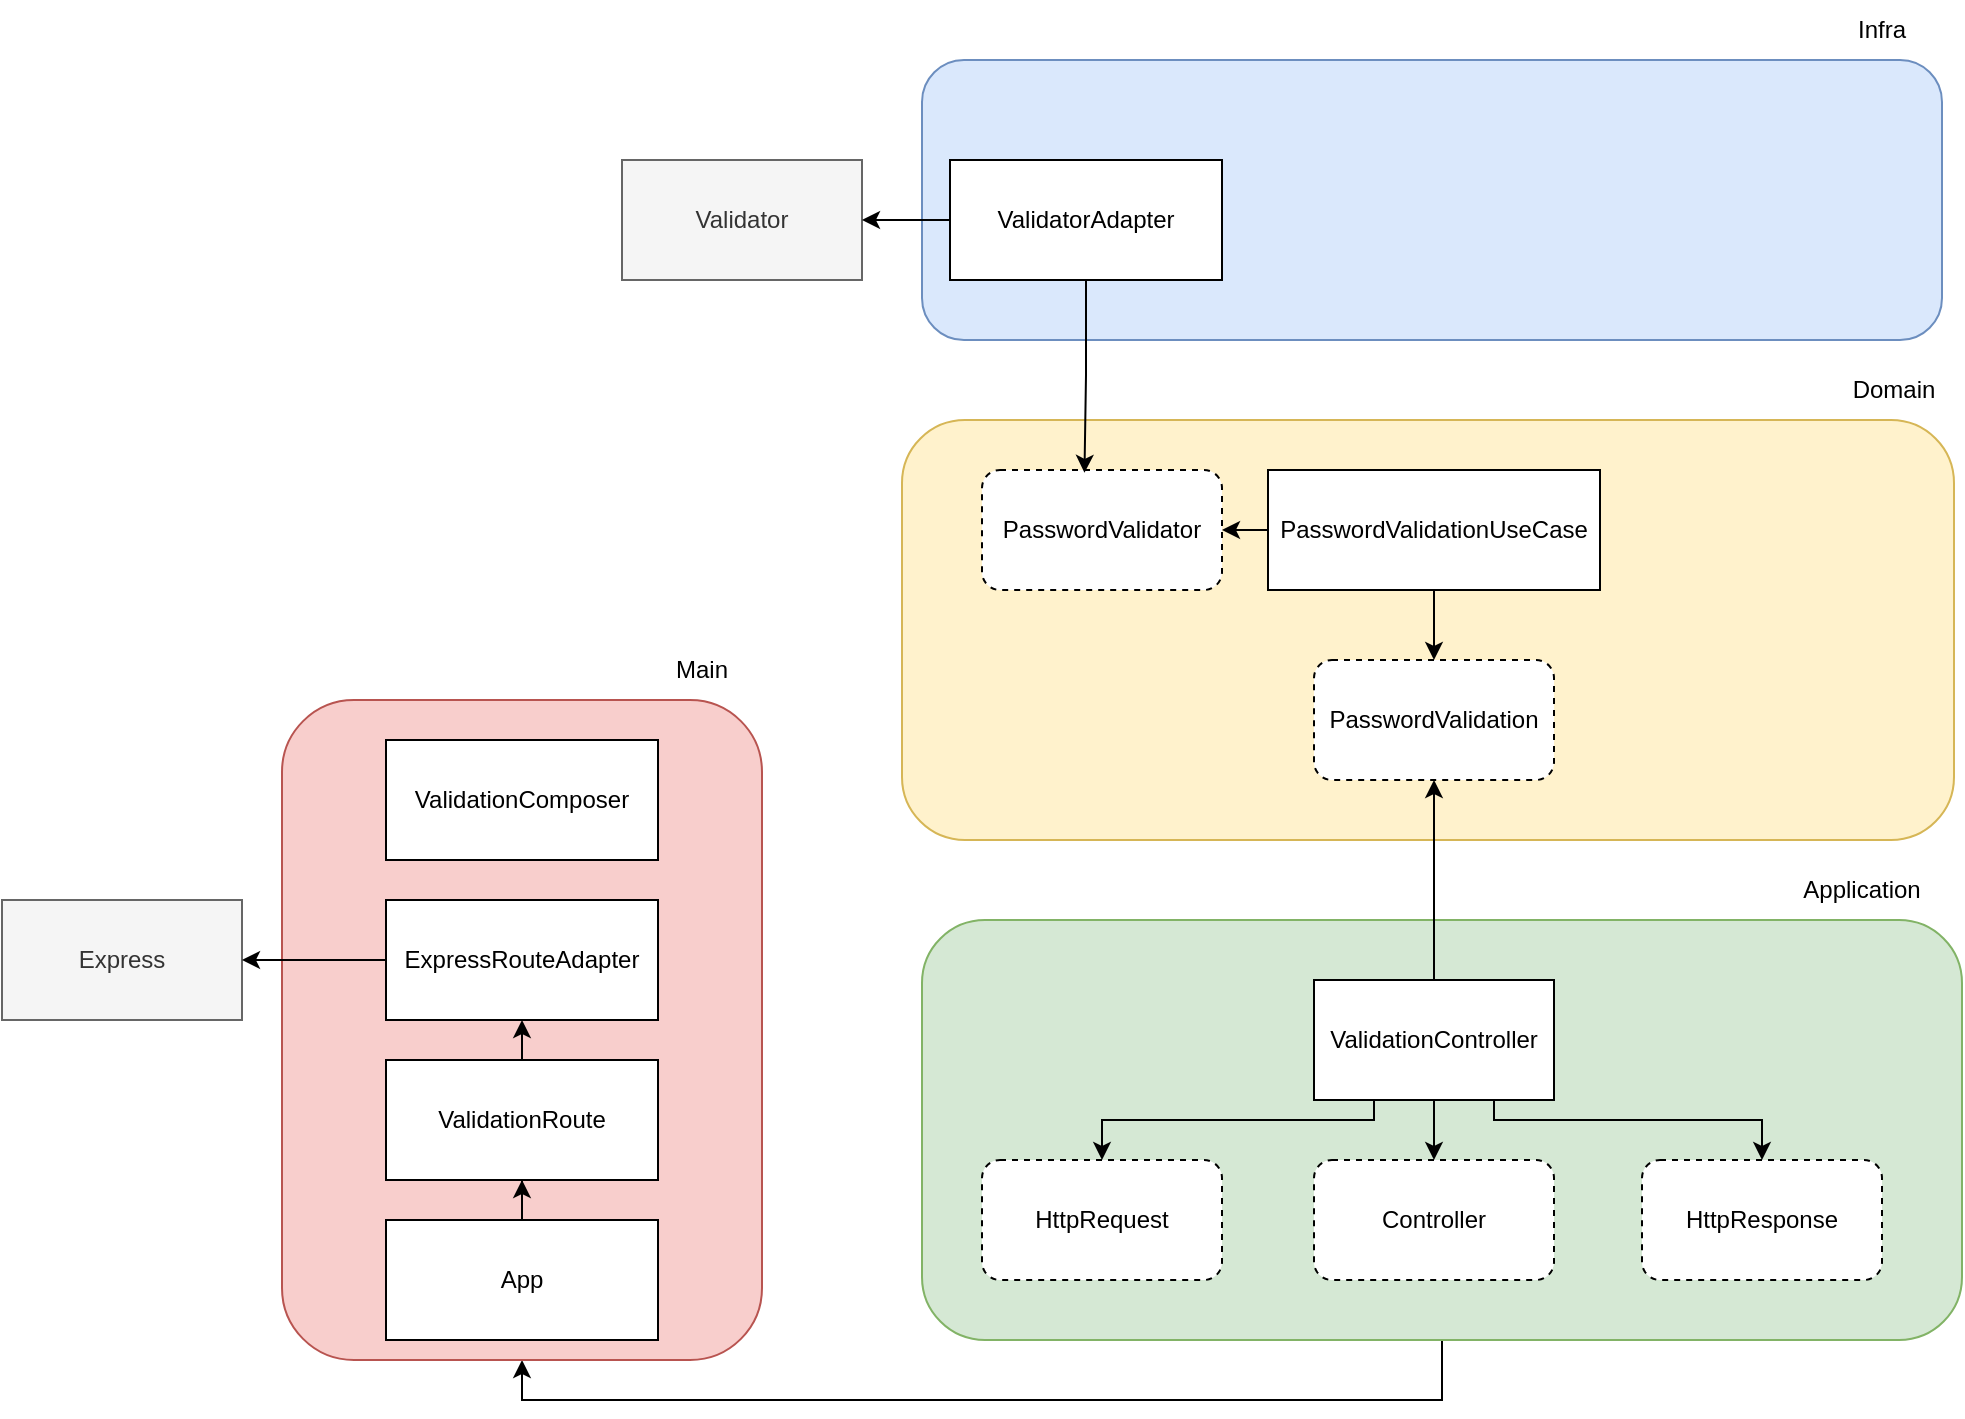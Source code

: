 <mxfile version="15.5.2" type="device"><diagram id="MokuyTeBocS2ZxghwvXf" name="Page-1"><mxGraphModel dx="2296" dy="845" grid="1" gridSize="10" guides="1" tooltips="1" connect="1" arrows="1" fold="1" page="1" pageScale="1" pageWidth="827" pageHeight="1169" math="0" shadow="0"><root><mxCell id="0"/><mxCell id="1" parent="0"/><mxCell id="QfdmJBG2TdTA7vHAtbZ9-20" value="" style="rounded=1;whiteSpace=wrap;html=1;fillColor=#dae8fc;strokeColor=#6c8ebf;" vertex="1" parent="1"><mxGeometry x="200" y="350" width="510" height="140" as="geometry"/></mxCell><mxCell id="QfdmJBG2TdTA7vHAtbZ9-21" value="Infra" style="text;html=1;strokeColor=none;fillColor=none;align=center;verticalAlign=middle;whiteSpace=wrap;rounded=0;" vertex="1" parent="1"><mxGeometry x="650" y="320" width="60" height="30" as="geometry"/></mxCell><mxCell id="QfdmJBG2TdTA7vHAtbZ9-42" style="edgeStyle=orthogonalEdgeStyle;rounded=0;orthogonalLoop=1;jettySize=auto;html=1;exitX=0.5;exitY=1;exitDx=0;exitDy=0;entryX=0.5;entryY=1;entryDx=0;entryDy=0;" edge="1" parent="1" source="QfdmJBG2TdTA7vHAtbZ9-11" target="QfdmJBG2TdTA7vHAtbZ9-34"><mxGeometry relative="1" as="geometry"><Array as="points"><mxPoint x="460" y="1020"/><mxPoint y="1020"/></Array></mxGeometry></mxCell><mxCell id="QfdmJBG2TdTA7vHAtbZ9-11" value="" style="rounded=1;whiteSpace=wrap;html=1;fillColor=#d5e8d4;strokeColor=#82b366;" vertex="1" parent="1"><mxGeometry x="200" y="780" width="520" height="210" as="geometry"/></mxCell><mxCell id="QfdmJBG2TdTA7vHAtbZ9-13" style="edgeStyle=orthogonalEdgeStyle;rounded=0;orthogonalLoop=1;jettySize=auto;html=1;exitX=0.5;exitY=1;exitDx=0;exitDy=0;" edge="1" parent="1" source="QfdmJBG2TdTA7vHAtbZ9-1" target="QfdmJBG2TdTA7vHAtbZ9-5"><mxGeometry relative="1" as="geometry"/></mxCell><mxCell id="QfdmJBG2TdTA7vHAtbZ9-14" style="edgeStyle=orthogonalEdgeStyle;rounded=0;orthogonalLoop=1;jettySize=auto;html=1;exitX=0.75;exitY=1;exitDx=0;exitDy=0;entryX=0.5;entryY=0;entryDx=0;entryDy=0;" edge="1" parent="1" source="QfdmJBG2TdTA7vHAtbZ9-1" target="QfdmJBG2TdTA7vHAtbZ9-10"><mxGeometry relative="1" as="geometry"><Array as="points"><mxPoint x="486" y="880"/><mxPoint x="620" y="880"/></Array></mxGeometry></mxCell><mxCell id="QfdmJBG2TdTA7vHAtbZ9-16" style="edgeStyle=orthogonalEdgeStyle;rounded=0;orthogonalLoop=1;jettySize=auto;html=1;exitX=0.25;exitY=1;exitDx=0;exitDy=0;" edge="1" parent="1" source="QfdmJBG2TdTA7vHAtbZ9-1" target="QfdmJBG2TdTA7vHAtbZ9-9"><mxGeometry relative="1" as="geometry"><Array as="points"><mxPoint x="426" y="880"/><mxPoint x="290" y="880"/></Array></mxGeometry></mxCell><mxCell id="QfdmJBG2TdTA7vHAtbZ9-1" value="ValidationController" style="rounded=0;whiteSpace=wrap;html=1;" vertex="1" parent="1"><mxGeometry x="396" y="810" width="120" height="60" as="geometry"/></mxCell><mxCell id="QfdmJBG2TdTA7vHAtbZ9-2" value="Express" style="rounded=0;whiteSpace=wrap;html=1;fillColor=#f5f5f5;fontColor=#333333;strokeColor=#666666;" vertex="1" parent="1"><mxGeometry x="-260" y="770" width="120" height="60" as="geometry"/></mxCell><mxCell id="QfdmJBG2TdTA7vHAtbZ9-3" value="Validator" style="rounded=0;whiteSpace=wrap;html=1;fillColor=#f5f5f5;fontColor=#333333;strokeColor=#666666;" vertex="1" parent="1"><mxGeometry x="50" y="400" width="120" height="60" as="geometry"/></mxCell><mxCell id="QfdmJBG2TdTA7vHAtbZ9-5" value="Controller" style="rounded=1;whiteSpace=wrap;html=1;dashed=1;" vertex="1" parent="1"><mxGeometry x="396" y="900" width="120" height="60" as="geometry"/></mxCell><mxCell id="QfdmJBG2TdTA7vHAtbZ9-19" style="edgeStyle=orthogonalEdgeStyle;rounded=0;orthogonalLoop=1;jettySize=auto;html=1;exitX=0;exitY=0.5;exitDx=0;exitDy=0;entryX=1;entryY=0.5;entryDx=0;entryDy=0;" edge="1" parent="1" source="QfdmJBG2TdTA7vHAtbZ9-7" target="QfdmJBG2TdTA7vHAtbZ9-3"><mxGeometry relative="1" as="geometry"/></mxCell><mxCell id="QfdmJBG2TdTA7vHAtbZ9-7" value="ValidatorAdapter" style="rounded=0;whiteSpace=wrap;html=1;" vertex="1" parent="1"><mxGeometry x="214" y="400" width="136" height="60" as="geometry"/></mxCell><mxCell id="QfdmJBG2TdTA7vHAtbZ9-9" value="HttpRequest" style="rounded=1;whiteSpace=wrap;html=1;dashed=1;" vertex="1" parent="1"><mxGeometry x="230" y="900" width="120" height="60" as="geometry"/></mxCell><mxCell id="QfdmJBG2TdTA7vHAtbZ9-10" value="HttpResponse" style="rounded=1;whiteSpace=wrap;html=1;dashed=1;" vertex="1" parent="1"><mxGeometry x="560" y="900" width="120" height="60" as="geometry"/></mxCell><mxCell id="QfdmJBG2TdTA7vHAtbZ9-12" value="Application" style="text;html=1;strokeColor=none;fillColor=none;align=center;verticalAlign=middle;whiteSpace=wrap;rounded=0;" vertex="1" parent="1"><mxGeometry x="640" y="750" width="60" height="30" as="geometry"/></mxCell><mxCell id="QfdmJBG2TdTA7vHAtbZ9-25" value="" style="rounded=1;whiteSpace=wrap;html=1;fillColor=#fff2cc;strokeColor=#d6b656;" vertex="1" parent="1"><mxGeometry x="190" y="530" width="526" height="210" as="geometry"/></mxCell><mxCell id="QfdmJBG2TdTA7vHAtbZ9-26" value="Domain" style="text;html=1;strokeColor=none;fillColor=none;align=center;verticalAlign=middle;whiteSpace=wrap;rounded=0;" vertex="1" parent="1"><mxGeometry x="656" y="500" width="60" height="30" as="geometry"/></mxCell><mxCell id="QfdmJBG2TdTA7vHAtbZ9-27" value="PasswordValidation" style="rounded=1;whiteSpace=wrap;html=1;dashed=1;" vertex="1" parent="1"><mxGeometry x="396" y="650" width="120" height="60" as="geometry"/></mxCell><mxCell id="QfdmJBG2TdTA7vHAtbZ9-31" style="edgeStyle=orthogonalEdgeStyle;rounded=0;orthogonalLoop=1;jettySize=auto;html=1;entryX=0.5;entryY=0;entryDx=0;entryDy=0;" edge="1" parent="1" source="QfdmJBG2TdTA7vHAtbZ9-29" target="QfdmJBG2TdTA7vHAtbZ9-27"><mxGeometry relative="1" as="geometry"/></mxCell><mxCell id="QfdmJBG2TdTA7vHAtbZ9-33" style="edgeStyle=orthogonalEdgeStyle;rounded=0;orthogonalLoop=1;jettySize=auto;html=1;exitX=0;exitY=0.5;exitDx=0;exitDy=0;entryX=1;entryY=0.5;entryDx=0;entryDy=0;" edge="1" parent="1" source="QfdmJBG2TdTA7vHAtbZ9-29" target="QfdmJBG2TdTA7vHAtbZ9-6"><mxGeometry relative="1" as="geometry"/></mxCell><mxCell id="QfdmJBG2TdTA7vHAtbZ9-29" value="PasswordValidationUseCase" style="rounded=0;whiteSpace=wrap;html=1;" vertex="1" parent="1"><mxGeometry x="373" y="555" width="166" height="60" as="geometry"/></mxCell><mxCell id="QfdmJBG2TdTA7vHAtbZ9-6" value="PasswordValidator" style="rounded=1;whiteSpace=wrap;html=1;dashed=1;" vertex="1" parent="1"><mxGeometry x="230" y="555" width="120" height="60" as="geometry"/></mxCell><mxCell id="QfdmJBG2TdTA7vHAtbZ9-18" style="edgeStyle=orthogonalEdgeStyle;rounded=0;orthogonalLoop=1;jettySize=auto;html=1;exitX=0.5;exitY=1;exitDx=0;exitDy=0;entryX=0.427;entryY=0.023;entryDx=0;entryDy=0;entryPerimeter=0;" edge="1" parent="1" source="QfdmJBG2TdTA7vHAtbZ9-7" target="QfdmJBG2TdTA7vHAtbZ9-6"><mxGeometry relative="1" as="geometry"/></mxCell><mxCell id="QfdmJBG2TdTA7vHAtbZ9-30" style="edgeStyle=orthogonalEdgeStyle;rounded=0;orthogonalLoop=1;jettySize=auto;html=1;" edge="1" parent="1" source="QfdmJBG2TdTA7vHAtbZ9-1" target="QfdmJBG2TdTA7vHAtbZ9-27"><mxGeometry relative="1" as="geometry"/></mxCell><mxCell id="QfdmJBG2TdTA7vHAtbZ9-34" value="" style="rounded=1;whiteSpace=wrap;html=1;fillColor=#f8cecc;strokeColor=#b85450;" vertex="1" parent="1"><mxGeometry x="-120" y="670" width="240" height="330" as="geometry"/></mxCell><mxCell id="QfdmJBG2TdTA7vHAtbZ9-35" value="Main" style="text;html=1;strokeColor=none;fillColor=none;align=center;verticalAlign=middle;whiteSpace=wrap;rounded=0;" vertex="1" parent="1"><mxGeometry x="60" y="640" width="60" height="30" as="geometry"/></mxCell><mxCell id="QfdmJBG2TdTA7vHAtbZ9-40" style="edgeStyle=orthogonalEdgeStyle;rounded=0;orthogonalLoop=1;jettySize=auto;html=1;exitX=0.5;exitY=0;exitDx=0;exitDy=0;entryX=0.5;entryY=1;entryDx=0;entryDy=0;" edge="1" parent="1" source="QfdmJBG2TdTA7vHAtbZ9-4" target="QfdmJBG2TdTA7vHAtbZ9-38"><mxGeometry relative="1" as="geometry"/></mxCell><mxCell id="QfdmJBG2TdTA7vHAtbZ9-4" value="ValidationRoute" style="rounded=0;whiteSpace=wrap;html=1;" vertex="1" parent="1"><mxGeometry x="-68" y="850" width="136" height="60" as="geometry"/></mxCell><mxCell id="QfdmJBG2TdTA7vHAtbZ9-37" value="" style="edgeStyle=orthogonalEdgeStyle;rounded=0;orthogonalLoop=1;jettySize=auto;html=1;" edge="1" parent="1" source="QfdmJBG2TdTA7vHAtbZ9-36" target="QfdmJBG2TdTA7vHAtbZ9-4"><mxGeometry relative="1" as="geometry"/></mxCell><mxCell id="QfdmJBG2TdTA7vHAtbZ9-36" value="App" style="rounded=0;whiteSpace=wrap;html=1;" vertex="1" parent="1"><mxGeometry x="-68" y="930" width="136" height="60" as="geometry"/></mxCell><mxCell id="QfdmJBG2TdTA7vHAtbZ9-41" style="edgeStyle=orthogonalEdgeStyle;rounded=0;orthogonalLoop=1;jettySize=auto;html=1;exitX=0;exitY=0.5;exitDx=0;exitDy=0;entryX=1;entryY=0.5;entryDx=0;entryDy=0;" edge="1" parent="1" source="QfdmJBG2TdTA7vHAtbZ9-38" target="QfdmJBG2TdTA7vHAtbZ9-2"><mxGeometry relative="1" as="geometry"/></mxCell><mxCell id="QfdmJBG2TdTA7vHAtbZ9-38" value="ExpressRouteAdapter" style="rounded=0;whiteSpace=wrap;html=1;" vertex="1" parent="1"><mxGeometry x="-68" y="770" width="136" height="60" as="geometry"/></mxCell><mxCell id="QfdmJBG2TdTA7vHAtbZ9-39" value="ValidationComposer" style="rounded=0;whiteSpace=wrap;html=1;" vertex="1" parent="1"><mxGeometry x="-68" y="690" width="136" height="60" as="geometry"/></mxCell></root></mxGraphModel></diagram></mxfile>